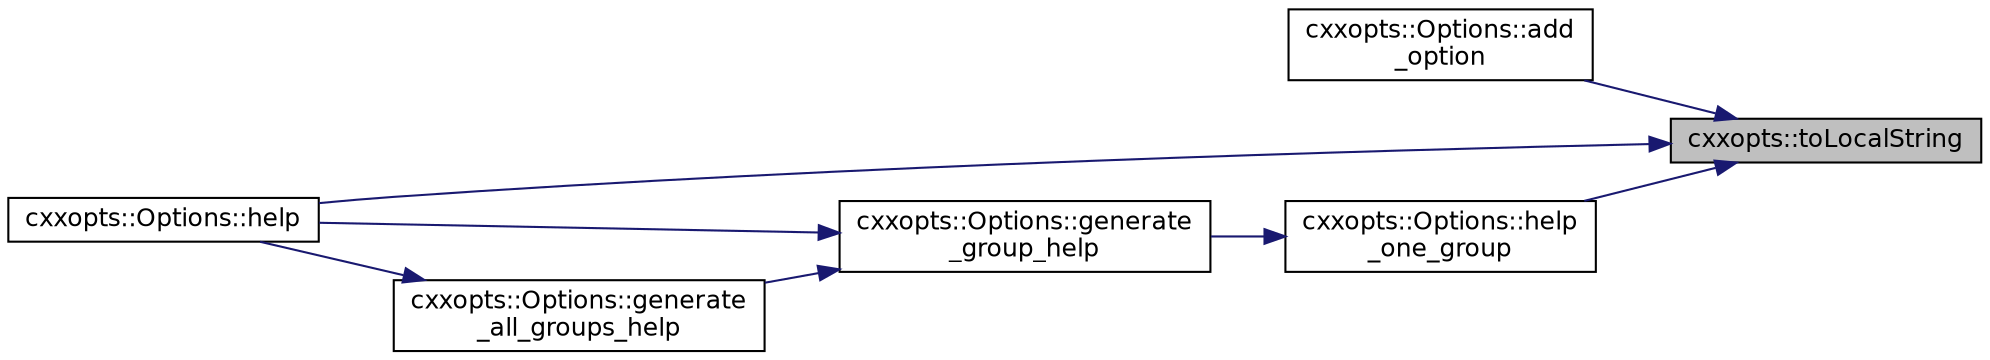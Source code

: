 digraph "cxxopts::toLocalString"
{
 // INTERACTIVE_SVG=YES
 // LATEX_PDF_SIZE
  edge [fontname="Helvetica",fontsize="12",labelfontname="Helvetica",labelfontsize="12"];
  node [fontname="Helvetica",fontsize="12",shape=record];
  rankdir="RL";
  Node1 [label="cxxopts::toLocalString",height=0.2,width=0.4,color="black", fillcolor="grey75", style="filled", fontcolor="black",tooltip=" "];
  Node1 -> Node2 [dir="back",color="midnightblue",fontsize="12",style="solid",fontname="Helvetica"];
  Node2 [label="cxxopts::Options::add\l_option",height=0.2,width=0.4,color="black", fillcolor="white", style="filled",URL="$a01050.html#af6a920c65d1a22140278b8f2637f8930",tooltip=" "];
  Node1 -> Node3 [dir="back",color="midnightblue",fontsize="12",style="solid",fontname="Helvetica"];
  Node3 [label="cxxopts::Options::help",height=0.2,width=0.4,color="black", fillcolor="white", style="filled",URL="$a01050.html#a7392b09071f42ed45dea85738af965b4",tooltip=" "];
  Node1 -> Node4 [dir="back",color="midnightblue",fontsize="12",style="solid",fontname="Helvetica"];
  Node4 [label="cxxopts::Options::help\l_one_group",height=0.2,width=0.4,color="black", fillcolor="white", style="filled",URL="$a01050.html#a7a9611069d511f815c71a1f4aca302eb",tooltip=" "];
  Node4 -> Node5 [dir="back",color="midnightblue",fontsize="12",style="solid",fontname="Helvetica"];
  Node5 [label="cxxopts::Options::generate\l_group_help",height=0.2,width=0.4,color="black", fillcolor="white", style="filled",URL="$a01050.html#ab09329dad31b464891556a4cd2659d04",tooltip=" "];
  Node5 -> Node6 [dir="back",color="midnightblue",fontsize="12",style="solid",fontname="Helvetica"];
  Node6 [label="cxxopts::Options::generate\l_all_groups_help",height=0.2,width=0.4,color="black", fillcolor="white", style="filled",URL="$a01050.html#adc15c2e713a3c026c7a25e83612ec247",tooltip=" "];
  Node6 -> Node3 [dir="back",color="midnightblue",fontsize="12",style="solid",fontname="Helvetica"];
  Node5 -> Node3 [dir="back",color="midnightblue",fontsize="12",style="solid",fontname="Helvetica"];
}
